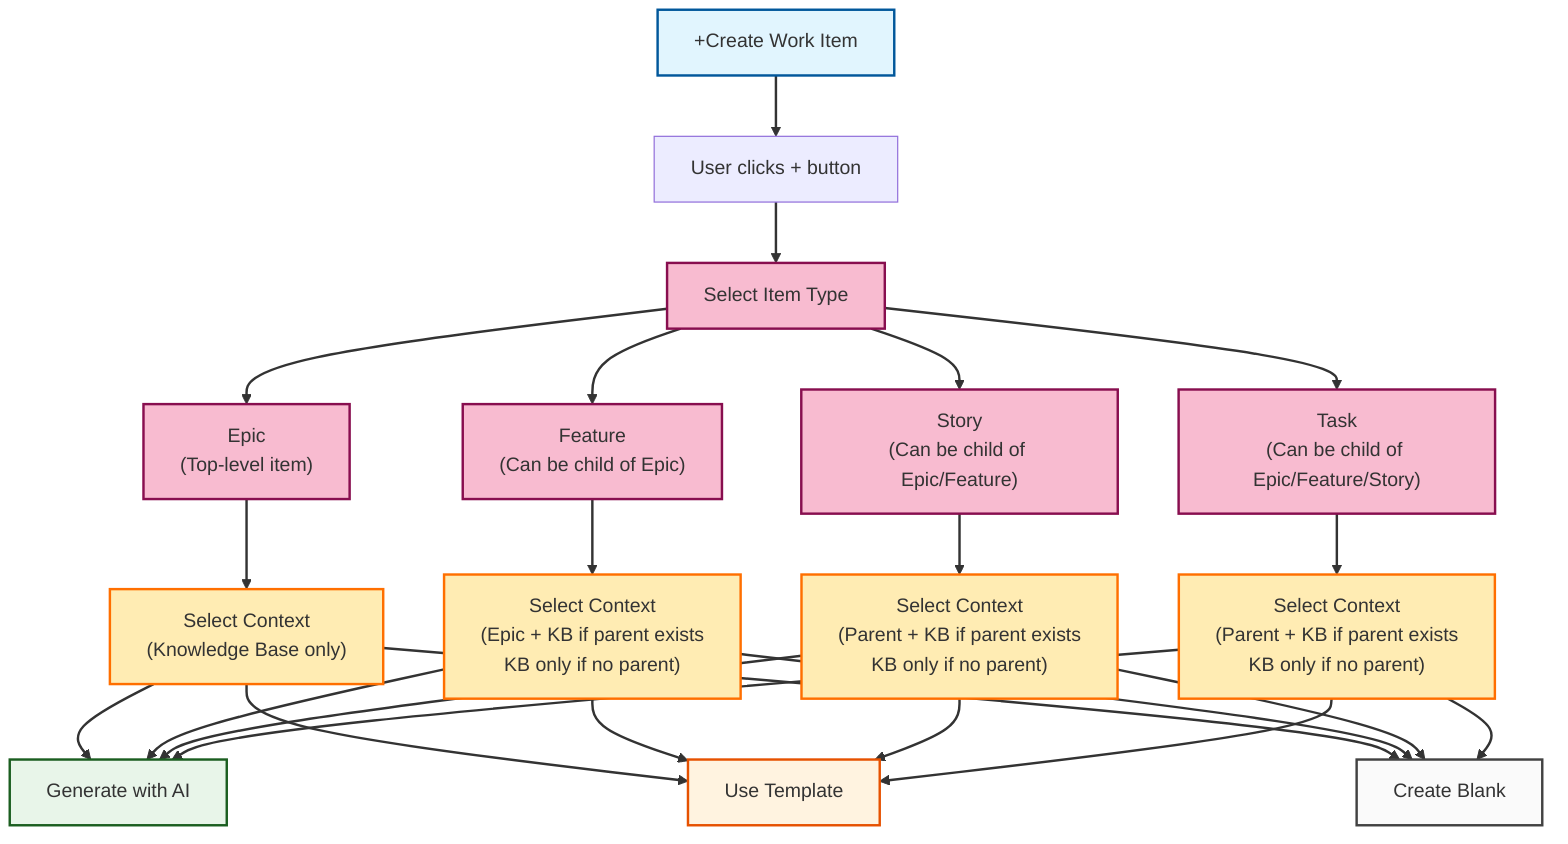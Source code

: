 graph TD
    classDef menuNode fill:#e1f5fe,stroke:#01579b,stroke-width:2px
    classDef typeNode fill:#f8bbd0,stroke:#880e4f,stroke-width:2px
    classDef optionNode fill:#f3e5f5,stroke:#4a148c,stroke-width:2px
    classDef aiNode fill:#e8f5e9,stroke:#1b5e20,stroke-width:2px
    classDef templateNode fill:#fff3e0,stroke:#e65100,stroke-width:2px
    classDef blankNode fill:#fafafa,stroke:#424242,stroke-width:2px
    classDef contextNode fill:#ffecb3,stroke:#ff6f00,stroke-width:2px

    Start["+Create Work Item"]:::menuNode
    Click["User clicks + button"]
    TypeSelect["Select Item Type"]:::typeNode

    %% Types with hierarchy info
    Epic["Epic\n(Top-level item)"]:::typeNode
    Feature["Feature\n(Can be child of Epic)"]:::typeNode
    Story["Story\n(Can be child of Epic/Feature)"]:::typeNode
    Task["Task\n(Can be child of Epic/Feature/Story)"]:::typeNode

    %% Context Selection
    EpicContext["Select Context\n(Knowledge Base only)"]:::contextNode
    FeatureContext["Select Context\n(Epic + KB if parent exists\nKB only if no parent)"]:::contextNode
    StoryContext["Select Context\n(Parent + KB if parent exists\nKB only if no parent)"]:::contextNode
    TaskContext["Select Context\n(Parent + KB if parent exists\nKB only if no parent)"]:::contextNode

    %% Creation Methods
    AI["Generate with AI"]:::aiNode
    Template["Use Template"]:::templateNode
    Blank["Create Blank"]:::blankNode

    %% Flow
    Start --> Click
    Click --> TypeSelect
    TypeSelect --> Epic
    TypeSelect --> Feature
    TypeSelect --> Story
    TypeSelect --> Task

    %% Paths per type
    Epic --> EpicContext
    Feature --> FeatureContext
    Story --> StoryContext
    Task --> TaskContext

    %% Creation methods
    EpicContext --> AI
    EpicContext --> Template
    EpicContext --> Blank

    FeatureContext --> AI
    FeatureContext --> Template
    FeatureContext --> Blank

    StoryContext --> AI
    StoryContext --> Template
    StoryContext --> Blank

    TaskContext --> AI
    TaskContext --> Template
    TaskContext --> Blank

    %% Styling
    linkStyle default stroke-width:2px